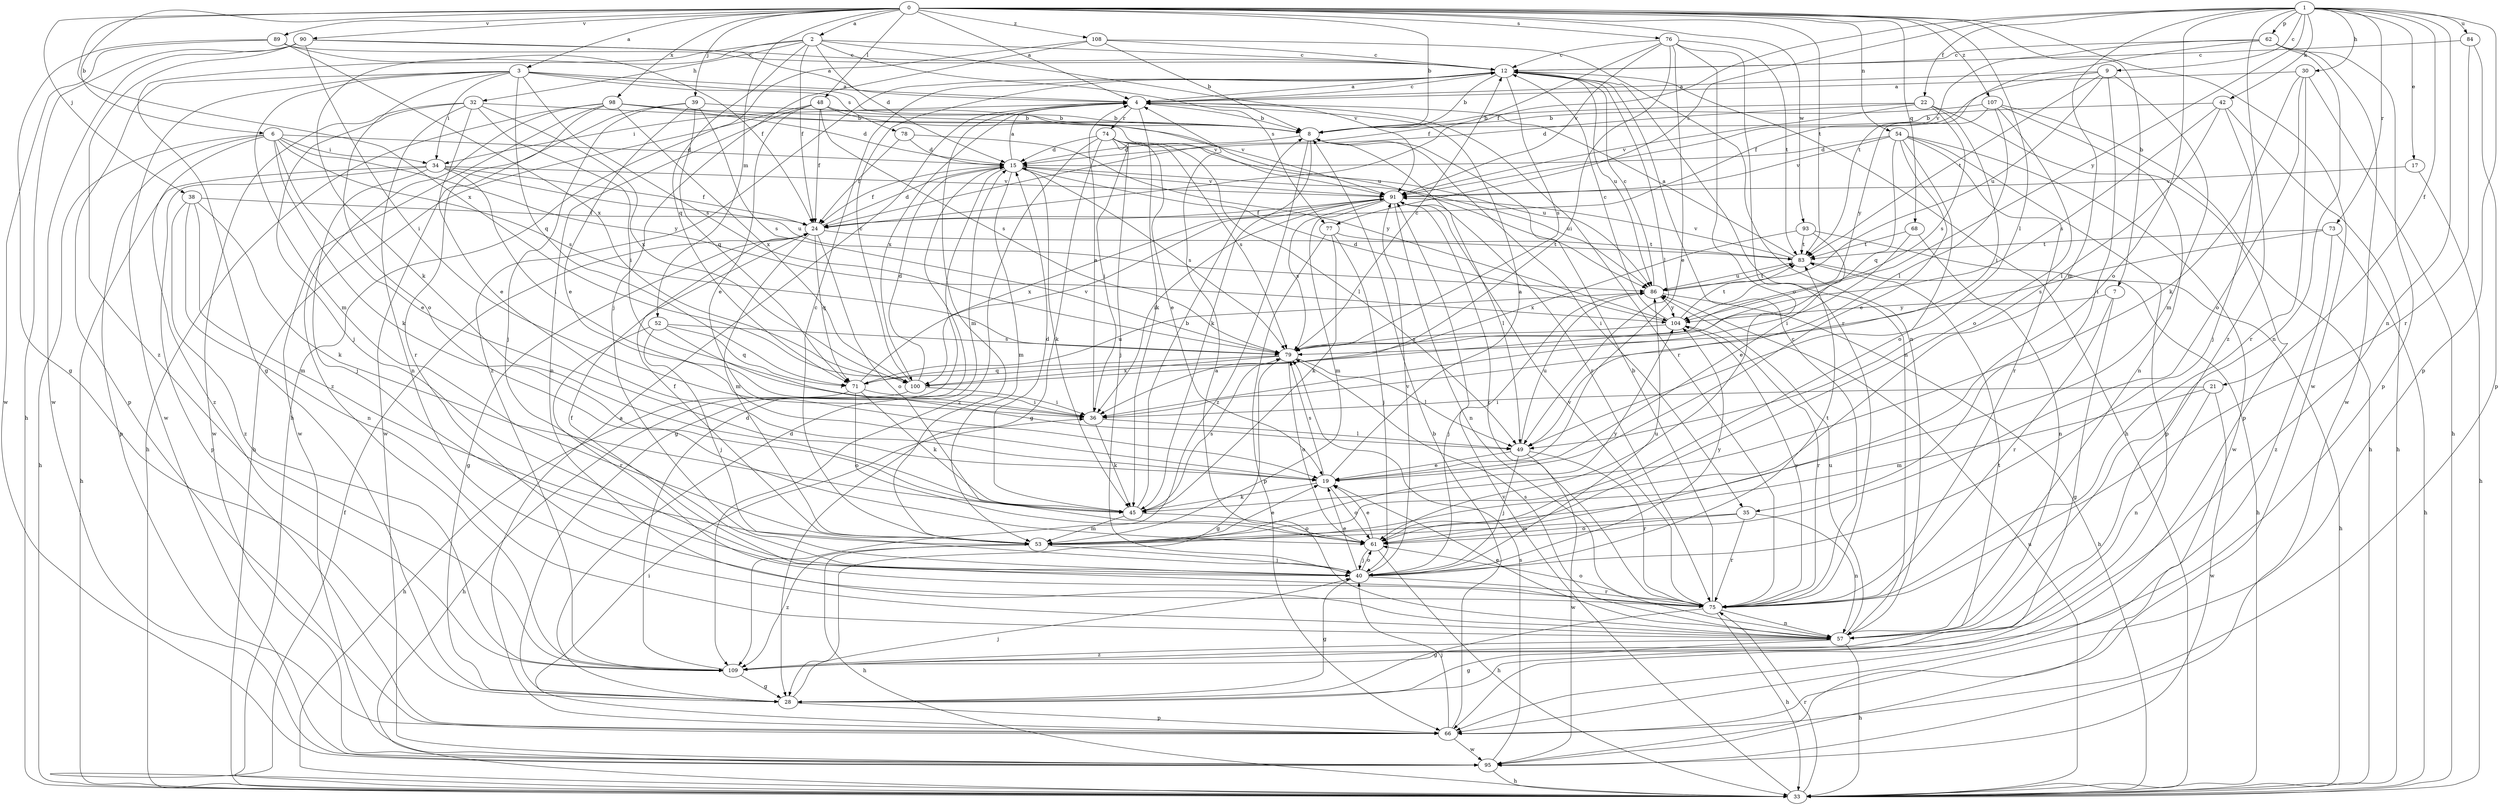 strict digraph  {
0;
1;
2;
3;
4;
6;
7;
8;
9;
12;
15;
17;
19;
21;
22;
24;
28;
30;
32;
33;
34;
35;
36;
38;
39;
40;
42;
45;
48;
49;
52;
53;
54;
57;
61;
62;
66;
68;
71;
73;
74;
75;
76;
77;
78;
79;
83;
84;
86;
89;
90;
91;
93;
95;
98;
100;
104;
107;
108;
109;
0 -> 2  [label=a];
0 -> 3  [label=a];
0 -> 4  [label=a];
0 -> 6  [label=b];
0 -> 7  [label=b];
0 -> 8  [label=b];
0 -> 38  [label=j];
0 -> 39  [label=j];
0 -> 48  [label=l];
0 -> 49  [label=l];
0 -> 52  [label=m];
0 -> 54  [label=n];
0 -> 68  [label=q];
0 -> 76  [label=s];
0 -> 83  [label=t];
0 -> 89  [label=v];
0 -> 90  [label=v];
0 -> 93  [label=w];
0 -> 95  [label=w];
0 -> 98  [label=x];
0 -> 100  [label=x];
0 -> 107  [label=z];
0 -> 108  [label=z];
1 -> 9  [label=c];
1 -> 17  [label=e];
1 -> 21  [label=f];
1 -> 22  [label=f];
1 -> 24  [label=f];
1 -> 30  [label=h];
1 -> 42  [label=k];
1 -> 53  [label=m];
1 -> 57  [label=n];
1 -> 61  [label=o];
1 -> 62  [label=p];
1 -> 66  [label=p];
1 -> 73  [label=r];
1 -> 77  [label=s];
1 -> 84  [label=u];
1 -> 104  [label=y];
1 -> 109  [label=z];
2 -> 12  [label=c];
2 -> 15  [label=d];
2 -> 24  [label=f];
2 -> 28  [label=g];
2 -> 32  [label=h];
2 -> 45  [label=k];
2 -> 71  [label=q];
2 -> 77  [label=s];
2 -> 91  [label=v];
3 -> 4  [label=a];
3 -> 34  [label=i];
3 -> 53  [label=m];
3 -> 61  [label=o];
3 -> 66  [label=p];
3 -> 71  [label=q];
3 -> 78  [label=s];
3 -> 79  [label=s];
3 -> 86  [label=u];
3 -> 95  [label=w];
4 -> 8  [label=b];
4 -> 12  [label=c];
4 -> 34  [label=i];
4 -> 45  [label=k];
4 -> 53  [label=m];
4 -> 74  [label=r];
4 -> 75  [label=r];
4 -> 100  [label=x];
6 -> 15  [label=d];
6 -> 19  [label=e];
6 -> 33  [label=h];
6 -> 34  [label=i];
6 -> 45  [label=k];
6 -> 66  [label=p];
6 -> 79  [label=s];
6 -> 104  [label=y];
6 -> 109  [label=z];
7 -> 28  [label=g];
7 -> 75  [label=r];
7 -> 104  [label=y];
8 -> 15  [label=d];
8 -> 35  [label=i];
8 -> 45  [label=k];
8 -> 75  [label=r];
8 -> 109  [label=z];
9 -> 4  [label=a];
9 -> 24  [label=f];
9 -> 35  [label=i];
9 -> 53  [label=m];
9 -> 83  [label=t];
9 -> 86  [label=u];
12 -> 4  [label=a];
12 -> 8  [label=b];
12 -> 33  [label=h];
12 -> 49  [label=l];
12 -> 57  [label=n];
12 -> 79  [label=s];
12 -> 86  [label=u];
12 -> 109  [label=z];
15 -> 4  [label=a];
15 -> 24  [label=f];
15 -> 28  [label=g];
15 -> 45  [label=k];
15 -> 53  [label=m];
15 -> 79  [label=s];
15 -> 86  [label=u];
15 -> 91  [label=v];
17 -> 33  [label=h];
17 -> 91  [label=v];
19 -> 4  [label=a];
19 -> 45  [label=k];
19 -> 61  [label=o];
19 -> 79  [label=s];
21 -> 36  [label=i];
21 -> 53  [label=m];
21 -> 57  [label=n];
21 -> 95  [label=w];
22 -> 8  [label=b];
22 -> 15  [label=d];
22 -> 36  [label=i];
22 -> 66  [label=p];
22 -> 79  [label=s];
22 -> 91  [label=v];
24 -> 15  [label=d];
24 -> 28  [label=g];
24 -> 53  [label=m];
24 -> 61  [label=o];
24 -> 71  [label=q];
24 -> 83  [label=t];
28 -> 15  [label=d];
28 -> 40  [label=j];
28 -> 66  [label=p];
30 -> 4  [label=a];
30 -> 33  [label=h];
30 -> 45  [label=k];
30 -> 61  [label=o];
30 -> 75  [label=r];
32 -> 8  [label=b];
32 -> 19  [label=e];
32 -> 36  [label=i];
32 -> 40  [label=j];
32 -> 57  [label=n];
32 -> 95  [label=w];
32 -> 100  [label=x];
33 -> 24  [label=f];
33 -> 75  [label=r];
33 -> 86  [label=u];
33 -> 91  [label=v];
34 -> 24  [label=f];
34 -> 33  [label=h];
34 -> 36  [label=i];
34 -> 40  [label=j];
34 -> 66  [label=p];
34 -> 86  [label=u];
34 -> 91  [label=v];
35 -> 53  [label=m];
35 -> 57  [label=n];
35 -> 61  [label=o];
35 -> 75  [label=r];
36 -> 4  [label=a];
36 -> 45  [label=k];
36 -> 49  [label=l];
38 -> 24  [label=f];
38 -> 45  [label=k];
38 -> 53  [label=m];
38 -> 57  [label=n];
38 -> 109  [label=z];
39 -> 8  [label=b];
39 -> 19  [label=e];
39 -> 40  [label=j];
39 -> 71  [label=q];
39 -> 79  [label=s];
39 -> 95  [label=w];
40 -> 19  [label=e];
40 -> 28  [label=g];
40 -> 61  [label=o];
40 -> 75  [label=r];
40 -> 83  [label=t];
40 -> 86  [label=u];
40 -> 91  [label=v];
40 -> 104  [label=y];
42 -> 8  [label=b];
42 -> 33  [label=h];
42 -> 40  [label=j];
42 -> 49  [label=l];
42 -> 79  [label=s];
45 -> 8  [label=b];
45 -> 15  [label=d];
45 -> 53  [label=m];
45 -> 61  [label=o];
45 -> 79  [label=s];
48 -> 8  [label=b];
48 -> 19  [label=e];
48 -> 24  [label=f];
48 -> 33  [label=h];
48 -> 57  [label=n];
48 -> 79  [label=s];
48 -> 91  [label=v];
49 -> 19  [label=e];
49 -> 40  [label=j];
49 -> 75  [label=r];
49 -> 86  [label=u];
49 -> 95  [label=w];
52 -> 40  [label=j];
52 -> 49  [label=l];
52 -> 71  [label=q];
52 -> 75  [label=r];
52 -> 79  [label=s];
53 -> 12  [label=c];
53 -> 19  [label=e];
53 -> 24  [label=f];
53 -> 33  [label=h];
53 -> 40  [label=j];
53 -> 104  [label=y];
53 -> 109  [label=z];
54 -> 15  [label=d];
54 -> 19  [label=e];
54 -> 61  [label=o];
54 -> 66  [label=p];
54 -> 71  [label=q];
54 -> 75  [label=r];
54 -> 91  [label=v];
54 -> 95  [label=w];
57 -> 4  [label=a];
57 -> 19  [label=e];
57 -> 28  [label=g];
57 -> 33  [label=h];
57 -> 79  [label=s];
57 -> 86  [label=u];
57 -> 109  [label=z];
61 -> 19  [label=e];
61 -> 33  [label=h];
61 -> 40  [label=j];
62 -> 12  [label=c];
62 -> 57  [label=n];
62 -> 66  [label=p];
62 -> 83  [label=t];
62 -> 91  [label=v];
62 -> 95  [label=w];
66 -> 4  [label=a];
66 -> 8  [label=b];
66 -> 36  [label=i];
66 -> 40  [label=j];
66 -> 95  [label=w];
68 -> 36  [label=i];
68 -> 57  [label=n];
68 -> 83  [label=t];
71 -> 33  [label=h];
71 -> 36  [label=i];
71 -> 45  [label=k];
71 -> 61  [label=o];
71 -> 86  [label=u];
71 -> 91  [label=v];
73 -> 33  [label=h];
73 -> 79  [label=s];
73 -> 83  [label=t];
73 -> 109  [label=z];
74 -> 15  [label=d];
74 -> 19  [label=e];
74 -> 28  [label=g];
74 -> 36  [label=i];
74 -> 40  [label=j];
74 -> 49  [label=l];
74 -> 79  [label=s];
74 -> 86  [label=u];
74 -> 109  [label=z];
75 -> 8  [label=b];
75 -> 12  [label=c];
75 -> 24  [label=f];
75 -> 28  [label=g];
75 -> 33  [label=h];
75 -> 57  [label=n];
75 -> 61  [label=o];
75 -> 91  [label=v];
75 -> 104  [label=y];
76 -> 12  [label=c];
76 -> 19  [label=e];
76 -> 24  [label=f];
76 -> 36  [label=i];
76 -> 61  [label=o];
76 -> 75  [label=r];
76 -> 83  [label=t];
76 -> 91  [label=v];
77 -> 40  [label=j];
77 -> 45  [label=k];
77 -> 66  [label=p];
77 -> 83  [label=t];
78 -> 15  [label=d];
78 -> 24  [label=f];
78 -> 104  [label=y];
79 -> 12  [label=c];
79 -> 28  [label=g];
79 -> 49  [label=l];
79 -> 61  [label=o];
79 -> 71  [label=q];
79 -> 100  [label=x];
83 -> 4  [label=a];
83 -> 33  [label=h];
83 -> 86  [label=u];
83 -> 91  [label=v];
84 -> 12  [label=c];
84 -> 66  [label=p];
84 -> 75  [label=r];
86 -> 12  [label=c];
86 -> 33  [label=h];
86 -> 40  [label=j];
86 -> 83  [label=t];
86 -> 104  [label=y];
89 -> 12  [label=c];
89 -> 24  [label=f];
89 -> 28  [label=g];
89 -> 95  [label=w];
89 -> 100  [label=x];
90 -> 4  [label=a];
90 -> 12  [label=c];
90 -> 33  [label=h];
90 -> 36  [label=i];
90 -> 95  [label=w];
90 -> 109  [label=z];
91 -> 24  [label=f];
91 -> 36  [label=i];
91 -> 49  [label=l];
91 -> 53  [label=m];
91 -> 57  [label=n];
91 -> 75  [label=r];
91 -> 79  [label=s];
91 -> 100  [label=x];
93 -> 19  [label=e];
93 -> 33  [label=h];
93 -> 83  [label=t];
93 -> 100  [label=x];
95 -> 33  [label=h];
95 -> 79  [label=s];
98 -> 8  [label=b];
98 -> 15  [label=d];
98 -> 33  [label=h];
98 -> 75  [label=r];
98 -> 91  [label=v];
98 -> 95  [label=w];
98 -> 100  [label=x];
98 -> 109  [label=z];
100 -> 12  [label=c];
100 -> 15  [label=d];
100 -> 33  [label=h];
100 -> 36  [label=i];
104 -> 12  [label=c];
104 -> 15  [label=d];
104 -> 75  [label=r];
104 -> 79  [label=s];
104 -> 83  [label=t];
107 -> 8  [label=b];
107 -> 33  [label=h];
107 -> 49  [label=l];
107 -> 57  [label=n];
107 -> 61  [label=o];
107 -> 104  [label=y];
108 -> 8  [label=b];
108 -> 12  [label=c];
108 -> 33  [label=h];
108 -> 40  [label=j];
108 -> 57  [label=n];
109 -> 15  [label=d];
109 -> 28  [label=g];
109 -> 83  [label=t];
}
